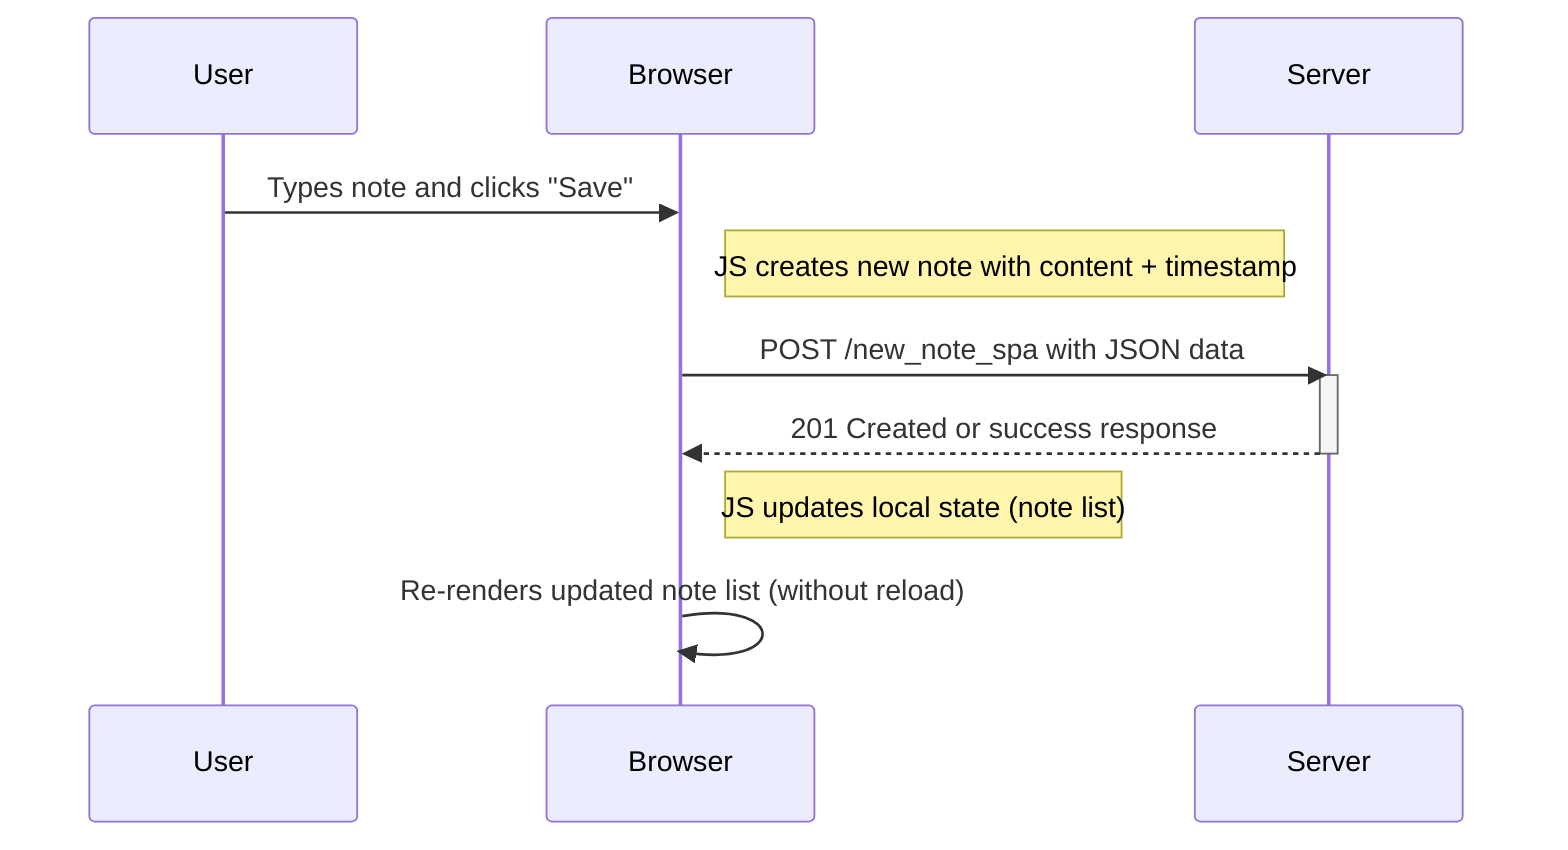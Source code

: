 sequenceDiagram
    participant User
    participant Browser
    participant Server

    User->>Browser: Types note and clicks "Save"

    Note right of Browser: JS creates new note with content + timestamp

    Browser->>Server: POST /new_note_spa with JSON data
    activate Server
    Server-->>Browser: 201 Created or success response
    deactivate Server

    Note right of Browser: JS updates local state (note list)

    Browser->>Browser: Re-renders updated note list (without reload)